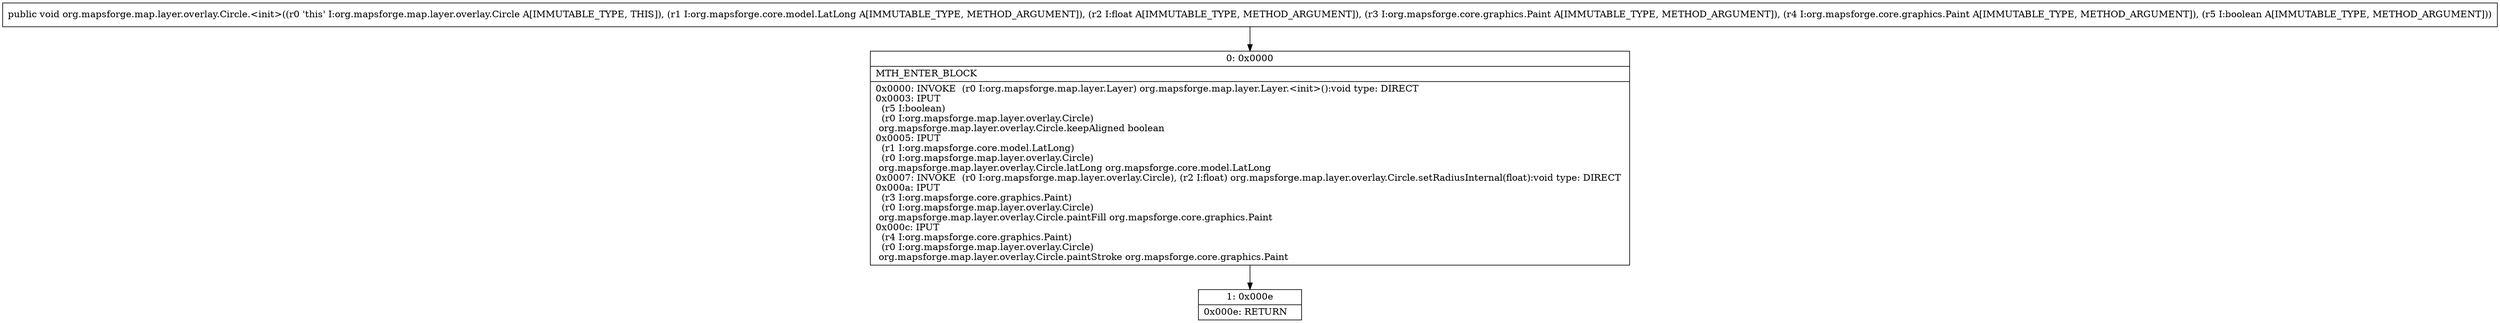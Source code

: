 digraph "CFG fororg.mapsforge.map.layer.overlay.Circle.\<init\>(Lorg\/mapsforge\/core\/model\/LatLong;FLorg\/mapsforge\/core\/graphics\/Paint;Lorg\/mapsforge\/core\/graphics\/Paint;Z)V" {
Node_0 [shape=record,label="{0\:\ 0x0000|MTH_ENTER_BLOCK\l|0x0000: INVOKE  (r0 I:org.mapsforge.map.layer.Layer) org.mapsforge.map.layer.Layer.\<init\>():void type: DIRECT \l0x0003: IPUT  \l  (r5 I:boolean)\l  (r0 I:org.mapsforge.map.layer.overlay.Circle)\l org.mapsforge.map.layer.overlay.Circle.keepAligned boolean \l0x0005: IPUT  \l  (r1 I:org.mapsforge.core.model.LatLong)\l  (r0 I:org.mapsforge.map.layer.overlay.Circle)\l org.mapsforge.map.layer.overlay.Circle.latLong org.mapsforge.core.model.LatLong \l0x0007: INVOKE  (r0 I:org.mapsforge.map.layer.overlay.Circle), (r2 I:float) org.mapsforge.map.layer.overlay.Circle.setRadiusInternal(float):void type: DIRECT \l0x000a: IPUT  \l  (r3 I:org.mapsforge.core.graphics.Paint)\l  (r0 I:org.mapsforge.map.layer.overlay.Circle)\l org.mapsforge.map.layer.overlay.Circle.paintFill org.mapsforge.core.graphics.Paint \l0x000c: IPUT  \l  (r4 I:org.mapsforge.core.graphics.Paint)\l  (r0 I:org.mapsforge.map.layer.overlay.Circle)\l org.mapsforge.map.layer.overlay.Circle.paintStroke org.mapsforge.core.graphics.Paint \l}"];
Node_1 [shape=record,label="{1\:\ 0x000e|0x000e: RETURN   \l}"];
MethodNode[shape=record,label="{public void org.mapsforge.map.layer.overlay.Circle.\<init\>((r0 'this' I:org.mapsforge.map.layer.overlay.Circle A[IMMUTABLE_TYPE, THIS]), (r1 I:org.mapsforge.core.model.LatLong A[IMMUTABLE_TYPE, METHOD_ARGUMENT]), (r2 I:float A[IMMUTABLE_TYPE, METHOD_ARGUMENT]), (r3 I:org.mapsforge.core.graphics.Paint A[IMMUTABLE_TYPE, METHOD_ARGUMENT]), (r4 I:org.mapsforge.core.graphics.Paint A[IMMUTABLE_TYPE, METHOD_ARGUMENT]), (r5 I:boolean A[IMMUTABLE_TYPE, METHOD_ARGUMENT])) }"];
MethodNode -> Node_0;
Node_0 -> Node_1;
}

